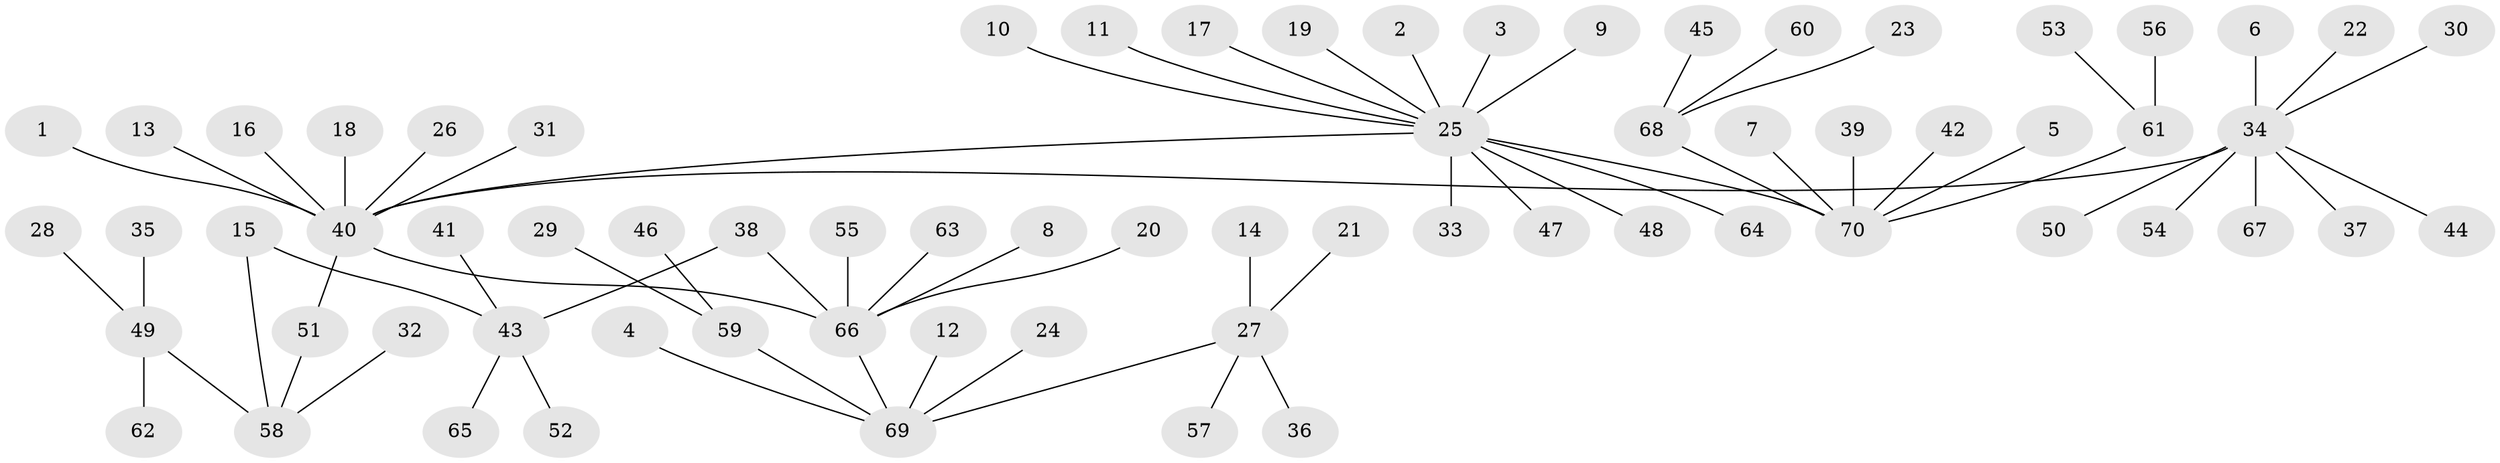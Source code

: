// original degree distribution, {14: 0.007142857142857143, 4: 0.014285714285714285, 16: 0.007142857142857143, 7: 0.007142857142857143, 9: 0.014285714285714285, 2: 0.14285714285714285, 1: 0.6714285714285714, 6: 0.02142857142857143, 10: 0.007142857142857143, 5: 0.02142857142857143, 8: 0.014285714285714285, 3: 0.07142857142857142}
// Generated by graph-tools (version 1.1) at 2025/01/03/09/25 03:01:47]
// undirected, 70 vertices, 70 edges
graph export_dot {
graph [start="1"]
  node [color=gray90,style=filled];
  1;
  2;
  3;
  4;
  5;
  6;
  7;
  8;
  9;
  10;
  11;
  12;
  13;
  14;
  15;
  16;
  17;
  18;
  19;
  20;
  21;
  22;
  23;
  24;
  25;
  26;
  27;
  28;
  29;
  30;
  31;
  32;
  33;
  34;
  35;
  36;
  37;
  38;
  39;
  40;
  41;
  42;
  43;
  44;
  45;
  46;
  47;
  48;
  49;
  50;
  51;
  52;
  53;
  54;
  55;
  56;
  57;
  58;
  59;
  60;
  61;
  62;
  63;
  64;
  65;
  66;
  67;
  68;
  69;
  70;
  1 -- 40 [weight=1.0];
  2 -- 25 [weight=1.0];
  3 -- 25 [weight=1.0];
  4 -- 69 [weight=1.0];
  5 -- 70 [weight=1.0];
  6 -- 34 [weight=1.0];
  7 -- 70 [weight=1.0];
  8 -- 66 [weight=1.0];
  9 -- 25 [weight=1.0];
  10 -- 25 [weight=1.0];
  11 -- 25 [weight=1.0];
  12 -- 69 [weight=1.0];
  13 -- 40 [weight=1.0];
  14 -- 27 [weight=1.0];
  15 -- 43 [weight=1.0];
  15 -- 58 [weight=1.0];
  16 -- 40 [weight=1.0];
  17 -- 25 [weight=1.0];
  18 -- 40 [weight=2.0];
  19 -- 25 [weight=1.0];
  20 -- 66 [weight=1.0];
  21 -- 27 [weight=1.0];
  22 -- 34 [weight=1.0];
  23 -- 68 [weight=1.0];
  24 -- 69 [weight=1.0];
  25 -- 33 [weight=1.0];
  25 -- 40 [weight=1.0];
  25 -- 47 [weight=1.0];
  25 -- 48 [weight=1.0];
  25 -- 64 [weight=1.0];
  25 -- 70 [weight=1.0];
  26 -- 40 [weight=1.0];
  27 -- 36 [weight=1.0];
  27 -- 57 [weight=1.0];
  27 -- 69 [weight=1.0];
  28 -- 49 [weight=1.0];
  29 -- 59 [weight=1.0];
  30 -- 34 [weight=1.0];
  31 -- 40 [weight=1.0];
  32 -- 58 [weight=1.0];
  34 -- 37 [weight=1.0];
  34 -- 40 [weight=2.0];
  34 -- 44 [weight=1.0];
  34 -- 50 [weight=1.0];
  34 -- 54 [weight=1.0];
  34 -- 67 [weight=1.0];
  35 -- 49 [weight=1.0];
  38 -- 43 [weight=1.0];
  38 -- 66 [weight=1.0];
  39 -- 70 [weight=1.0];
  40 -- 51 [weight=1.0];
  40 -- 66 [weight=1.0];
  41 -- 43 [weight=1.0];
  42 -- 70 [weight=1.0];
  43 -- 52 [weight=1.0];
  43 -- 65 [weight=1.0];
  45 -- 68 [weight=1.0];
  46 -- 59 [weight=1.0];
  49 -- 58 [weight=1.0];
  49 -- 62 [weight=1.0];
  51 -- 58 [weight=1.0];
  53 -- 61 [weight=1.0];
  55 -- 66 [weight=1.0];
  56 -- 61 [weight=1.0];
  59 -- 69 [weight=1.0];
  60 -- 68 [weight=1.0];
  61 -- 70 [weight=1.0];
  63 -- 66 [weight=1.0];
  66 -- 69 [weight=1.0];
  68 -- 70 [weight=1.0];
}
